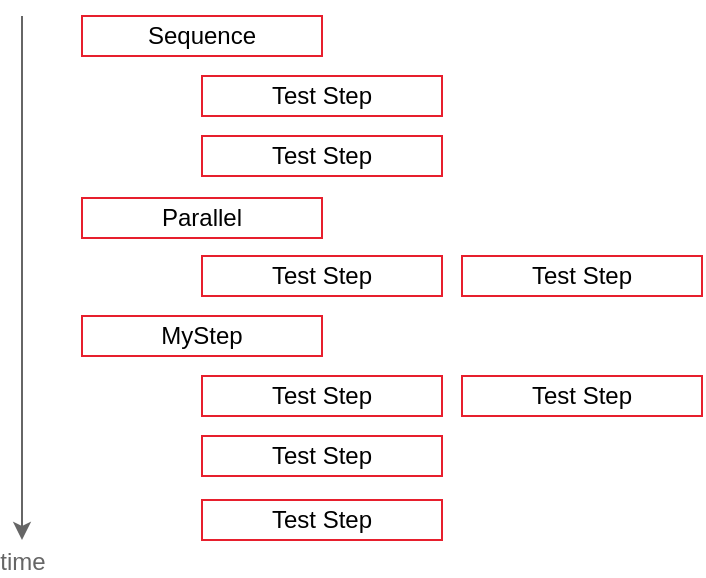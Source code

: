 <mxfile version="12.7.4" type="device"><diagram id="__BssJPlB_pRFNjgobM9" name="Page-1"><mxGraphModel dx="1146" dy="602" grid="1" gridSize="10" guides="1" tooltips="1" connect="1" arrows="1" fold="1" page="1" pageScale="1" pageWidth="850" pageHeight="1100" math="0" shadow="0"><root><mxCell id="0"/><mxCell id="1" parent="0"/><mxCell id="gTUEwElDYOFGnEIxSAg9-6" value="Parallel" style="rounded=0;whiteSpace=wrap;html=1;align=center;strokeColor=#E71F2D;" vertex="1" parent="1"><mxGeometry x="550" y="229" width="120" height="20" as="geometry"/></mxCell><mxCell id="gTUEwElDYOFGnEIxSAg9-7" value="Test Step" style="rounded=0;whiteSpace=wrap;html=1;align=center;strokeColor=#E71F2D;" vertex="1" parent="1"><mxGeometry x="610" y="168" width="120" height="20" as="geometry"/></mxCell><mxCell id="gTUEwElDYOFGnEIxSAg9-8" value="Sequence" style="rounded=0;whiteSpace=wrap;html=1;align=center;strokeColor=#E71F2D;" vertex="1" parent="1"><mxGeometry x="550" y="138" width="120" height="20" as="geometry"/></mxCell><mxCell id="gTUEwElDYOFGnEIxSAg9-9" value="Test Step" style="rounded=0;whiteSpace=wrap;html=1;align=center;strokeColor=#E71F2D;" vertex="1" parent="1"><mxGeometry x="610" y="198" width="120" height="20" as="geometry"/></mxCell><mxCell id="gTUEwElDYOFGnEIxSAg9-11" value="Test Step" style="rounded=0;whiteSpace=wrap;html=1;align=center;strokeColor=#E71F2D;" vertex="1" parent="1"><mxGeometry x="610" y="258" width="120" height="20" as="geometry"/></mxCell><mxCell id="gTUEwElDYOFGnEIxSAg9-12" value="Test Step" style="rounded=0;whiteSpace=wrap;html=1;align=center;strokeColor=#E71F2D;" vertex="1" parent="1"><mxGeometry x="740" y="258" width="120" height="20" as="geometry"/></mxCell><mxCell id="gTUEwElDYOFGnEIxSAg9-15" value="MyStep" style="rounded=0;whiteSpace=wrap;html=1;align=center;strokeColor=#E71F2D;" vertex="1" parent="1"><mxGeometry x="550" y="288" width="120" height="20" as="geometry"/></mxCell><mxCell id="gTUEwElDYOFGnEIxSAg9-16" value="Test Step" style="rounded=0;whiteSpace=wrap;html=1;align=center;strokeColor=#E71F2D;" vertex="1" parent="1"><mxGeometry x="610" y="318" width="120" height="20" as="geometry"/></mxCell><mxCell id="gTUEwElDYOFGnEIxSAg9-17" value="Test Step" style="rounded=0;whiteSpace=wrap;html=1;align=center;strokeColor=#E71F2D;" vertex="1" parent="1"><mxGeometry x="610" y="348" width="120" height="20" as="geometry"/></mxCell><mxCell id="gTUEwElDYOFGnEIxSAg9-19" value="Test Step" style="rounded=0;whiteSpace=wrap;html=1;align=center;strokeColor=#E71F2D;" vertex="1" parent="1"><mxGeometry x="740" y="318" width="120" height="20" as="geometry"/></mxCell><mxCell id="gTUEwElDYOFGnEIxSAg9-20" value="Test Step" style="rounded=0;whiteSpace=wrap;html=1;align=center;strokeColor=#E71F2D;" vertex="1" parent="1"><mxGeometry x="610" y="380" width="120" height="20" as="geometry"/></mxCell><mxCell id="gTUEwElDYOFGnEIxSAg9-22" value="" style="endArrow=classic;html=1;strokeColor=#666666;" edge="1" parent="1"><mxGeometry width="50" height="50" relative="1" as="geometry"><mxPoint x="520" y="138.0" as="sourcePoint"/><mxPoint x="520" y="400" as="targetPoint"/></mxGeometry></mxCell><mxCell id="gTUEwElDYOFGnEIxSAg9-23" value="&lt;font color=&quot;#666666&quot;&gt;time&lt;/font&gt;" style="text;html=1;align=center;verticalAlign=middle;resizable=0;points=[];labelBackgroundColor=#ffffff;" vertex="1" connectable="0" parent="gTUEwElDYOFGnEIxSAg9-22"><mxGeometry x="0.465" y="-2" relative="1" as="geometry"><mxPoint x="2" y="80.28" as="offset"/></mxGeometry></mxCell></root></mxGraphModel></diagram></mxfile>